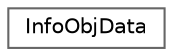 digraph "クラス階層図"
{
 // LATEX_PDF_SIZE
  bgcolor="transparent";
  edge [fontname=Helvetica,fontsize=10,labelfontname=Helvetica,labelfontsize=10];
  node [fontname=Helvetica,fontsize=10,shape=box,height=0.2,width=0.4];
  rankdir="LR";
  Node0 [id="Node000000",label="InfoObjData",height=0.2,width=0.4,color="grey40", fillcolor="white", style="filled",URL="$struct_info_obj_data.html",tooltip=" "];
}
